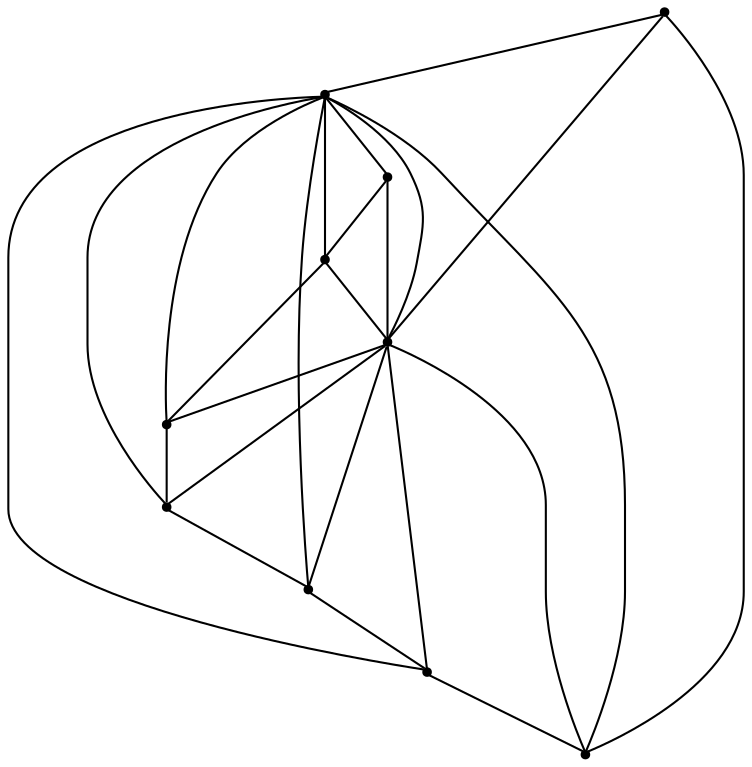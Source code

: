 graph {
  node [shape=point,comment="{\"directed\":false,\"doi\":\"10.1007/3-540-45848-4_26 \",\"figure\":\"13\"}"]

  v0 [pos="1555.7083129882812,1348.0417887369788"]
  v1 [pos="1218.3333079020183,1423.0417887369788"]
  v2 [pos="1443.2083129882812,1348.0417887369788"]
  v3 [pos="1218.3333079020183,1273.0417887369788"]
  v4 [pos="1368.2083129882812,1348.0417887369788"]
  v5 [pos="1293.2083129882812,1348.0417887369788"]
  v6 [pos="1480.7083129882812,1348.0417887369788"]
  v7 [pos="1405.7083129882812,1348.0417887369788"]
  v8 [pos="1330.7083129882812,1348.0417887369788"]
  v9 [pos="1255.8333079020183,1348.0417887369788"]

  v0 -- v1 [id="-1",pos="1555.7083129882812,1348.0417887369788 1218.3333079020183,1423.0417887369788 1218.3333079020183,1423.0417887369788 1218.3333079020183,1423.0417887369788"]
  v1 -- v9 [id="-2",pos="1218.3333079020183,1423.0417887369788 1255.8333079020183,1348.0417887369788 1255.8333079020183,1348.0417887369788 1255.8333079020183,1348.0417887369788"]
  v1 -- v8 [id="-3",pos="1218.3333079020183,1423.0417887369788 1330.7083129882812,1348.0417887369788 1330.7083129882812,1348.0417887369788 1330.7083129882812,1348.0417887369788"]
  v1 -- v7 [id="-4",pos="1218.3333079020183,1423.0417887369788 1405.7083129882812,1348.0417887369788 1405.7083129882812,1348.0417887369788 1405.7083129882812,1348.0417887369788"]
  v1 -- v6 [id="-5",pos="1218.3333079020183,1423.0417887369788 1480.7083129882812,1348.0417887369788 1480.7083129882812,1348.0417887369788 1480.7083129882812,1348.0417887369788"]
  v1 -- v3 [id="-6",pos="1218.3333079020183,1423.0417887369788 1218.3333079020183,1273.0417887369788 1218.3333079020183,1273.0417887369788 1218.3333079020183,1273.0417887369788"]
  v3 -- v8 [id="-7",pos="1218.3333079020183,1273.0417887369788 1330.7083129882812,1348.0417887369788 1330.7083129882812,1348.0417887369788 1330.7083129882812,1348.0417887369788"]
  v3 -- v7 [id="-8",pos="1218.3333079020183,1273.0417887369788 1405.7083129882812,1348.0417887369788 1405.7083129882812,1348.0417887369788 1405.7083129882812,1348.0417887369788"]
  v3 -- v6 [id="-9",pos="1218.3333079020183,1273.0417887369788 1480.7083129882812,1348.0417887369788 1480.7083129882812,1348.0417887369788 1480.7083129882812,1348.0417887369788"]
  v3 -- v0 [id="-10",pos="1218.3333079020183,1273.0417887369788 1555.7083129882812,1348.0417887369788 1555.7083129882812,1348.0417887369788 1555.7083129882812,1348.0417887369788"]
  v9 -- v3 [id="-11",pos="1255.8333079020183,1348.0417887369788 1218.3333079020183,1273.0417887369788 1218.3333079020183,1273.0417887369788 1218.3333079020183,1273.0417887369788"]
  v9 -- v5 [id="-12",pos="1255.8333079020183,1348.0417887369788 1293.2083129882812,1348.0417887369788 1293.2083129882812,1348.0417887369788 1293.2083129882812,1348.0417887369788"]
  v5 -- v8 [id="-13",pos="1293.2083129882812,1348.0417887369788 1330.7083129882812,1348.0417887369788 1330.7083129882812,1348.0417887369788 1330.7083129882812,1348.0417887369788"]
  v8 -- v4 [id="-14",pos="1330.7083129882812,1348.0417887369788 1368.2083129882812,1348.0417887369788 1368.2083129882812,1348.0417887369788 1368.2083129882812,1348.0417887369788"]
  v4 -- v7 [id="-15",pos="1368.2083129882812,1348.0417887369788 1405.7083129882812,1348.0417887369788 1405.7083129882812,1348.0417887369788 1405.7083129882812,1348.0417887369788"]
  v7 -- v2 [id="-16",pos="1405.7083129882812,1348.0417887369788 1443.2083129882812,1348.0417887369788 1443.2083129882812,1348.0417887369788 1443.2083129882812,1348.0417887369788"]
  v2 -- v6 [id="-17",pos="1443.2083129882812,1348.0417887369788 1480.7083129882812,1348.0417887369788 1480.7083129882812,1348.0417887369788 1480.7083129882812,1348.0417887369788"]
  v6 -- v0 [id="-18",pos="1480.7083129882812,1348.0417887369788 1555.7083129882812,1348.0417887369788 1555.7083129882812,1348.0417887369788 1555.7083129882812,1348.0417887369788"]
  v5 -- v1 [id="-19",pos="1293.2083129882812,1348.0417887369788 1218.3333079020183,1423.0417887369788 1218.3333079020183,1423.0417887369788 1218.3333079020183,1423.0417887369788"]
  v5 -- v3 [id="-20",pos="1293.2083129882812,1348.0417887369788 1218.3333079020183,1273.0417887369788 1218.3333079020183,1273.0417887369788 1218.3333079020183,1273.0417887369788"]
  v4 -- v1 [id="-21",pos="1368.2083129882812,1348.0417887369788 1218.3333079020183,1423.0417887369788 1218.3333079020183,1423.0417887369788 1218.3333079020183,1423.0417887369788"]
  v4 -- v3 [id="-22",pos="1368.2083129882812,1348.0417887369788 1218.3333079020183,1273.0417887369788 1218.3333079020183,1273.0417887369788 1218.3333079020183,1273.0417887369788"]
  v2 -- v3 [id="-23",pos="1443.2083129882812,1348.0417887369788 1218.3333079020183,1273.0417887369788 1218.3333079020183,1273.0417887369788 1218.3333079020183,1273.0417887369788"]
  v2 -- v1 [id="-24",pos="1443.2083129882812,1348.0417887369788 1218.3333079020183,1423.0417887369788 1218.3333079020183,1423.0417887369788 1218.3333079020183,1423.0417887369788"]
}
